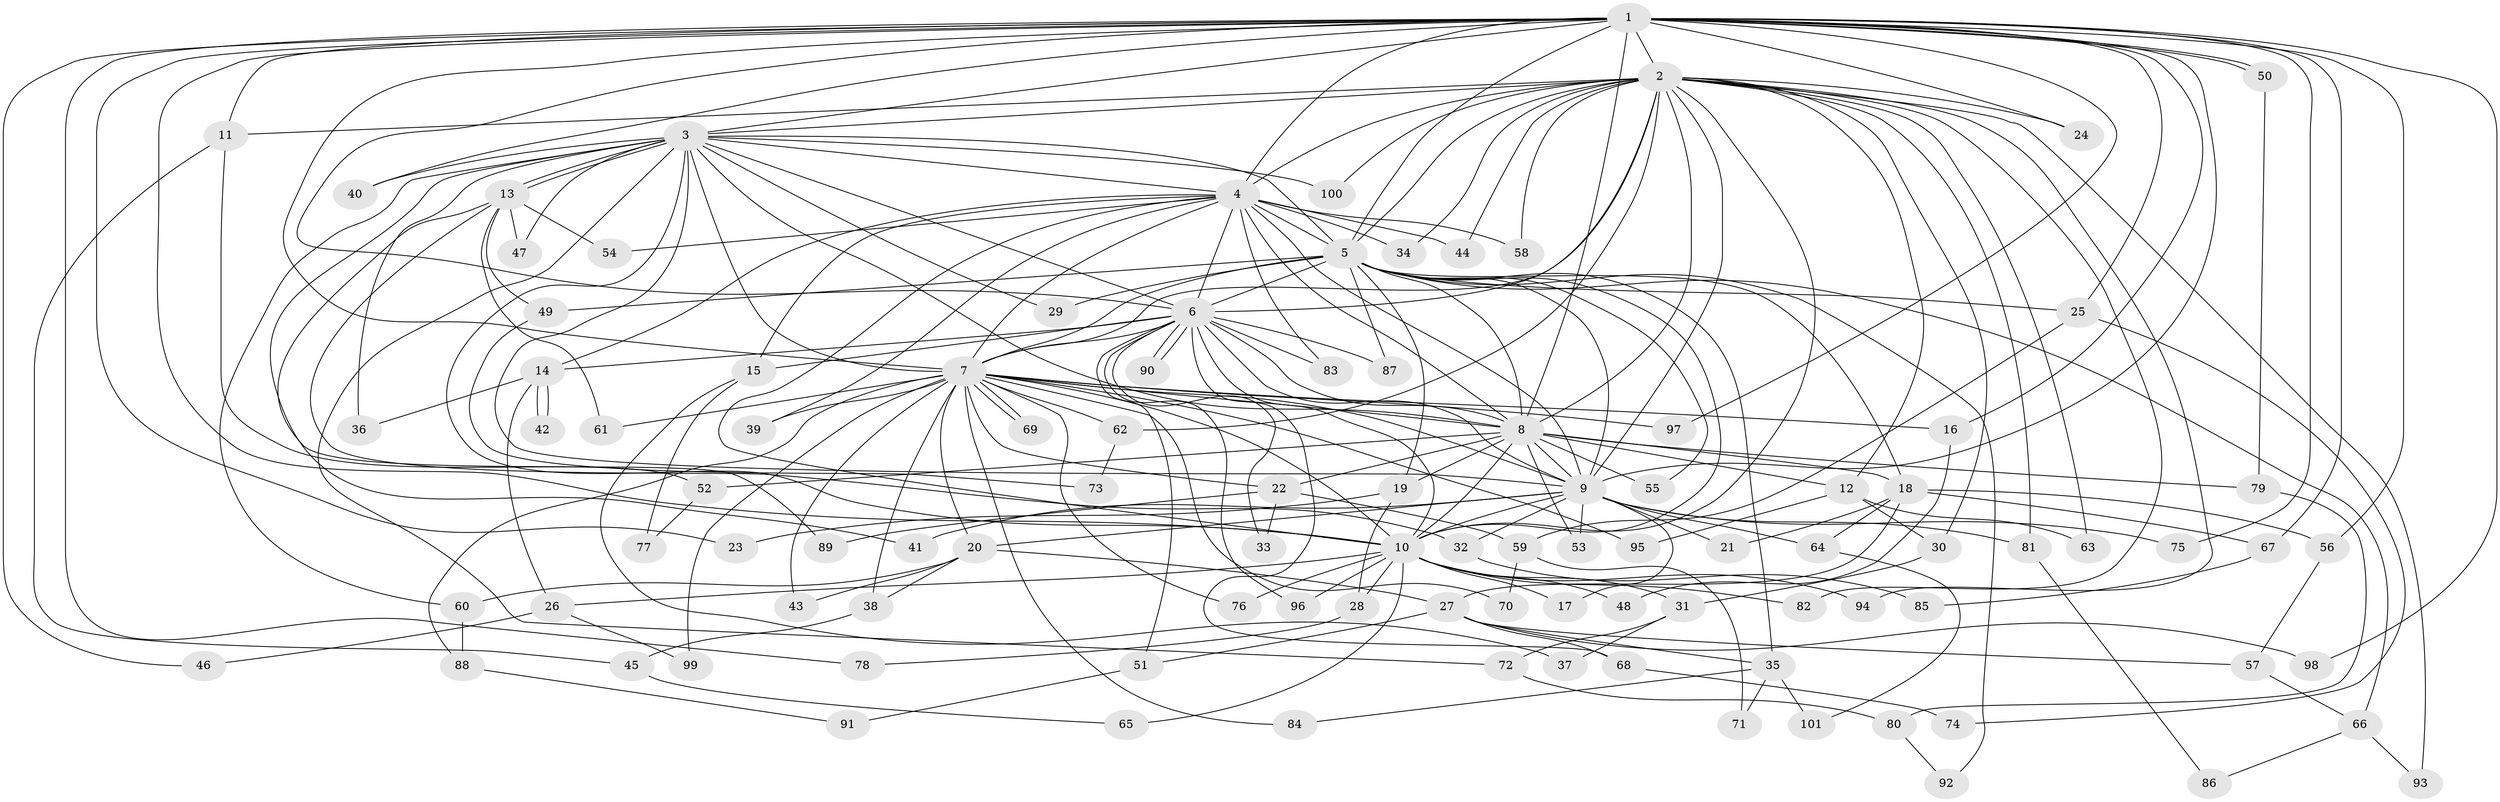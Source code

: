// coarse degree distribution, {29: 0.0125, 20: 0.0125, 16: 0.0125, 14: 0.0125, 18: 0.0125, 17: 0.0125, 23: 0.0125, 25: 0.0125, 4: 0.075, 7: 0.0125, 8: 0.0125, 3: 0.2, 2: 0.5125, 12: 0.0125, 6: 0.0125, 5: 0.05, 1: 0.0125}
// Generated by graph-tools (version 1.1) at 2025/51/02/27/25 19:51:42]
// undirected, 101 vertices, 227 edges
graph export_dot {
graph [start="1"]
  node [color=gray90,style=filled];
  1;
  2;
  3;
  4;
  5;
  6;
  7;
  8;
  9;
  10;
  11;
  12;
  13;
  14;
  15;
  16;
  17;
  18;
  19;
  20;
  21;
  22;
  23;
  24;
  25;
  26;
  27;
  28;
  29;
  30;
  31;
  32;
  33;
  34;
  35;
  36;
  37;
  38;
  39;
  40;
  41;
  42;
  43;
  44;
  45;
  46;
  47;
  48;
  49;
  50;
  51;
  52;
  53;
  54;
  55;
  56;
  57;
  58;
  59;
  60;
  61;
  62;
  63;
  64;
  65;
  66;
  67;
  68;
  69;
  70;
  71;
  72;
  73;
  74;
  75;
  76;
  77;
  78;
  79;
  80;
  81;
  82;
  83;
  84;
  85;
  86;
  87;
  88;
  89;
  90;
  91;
  92;
  93;
  94;
  95;
  96;
  97;
  98;
  99;
  100;
  101;
  1 -- 2;
  1 -- 3;
  1 -- 4;
  1 -- 5;
  1 -- 6;
  1 -- 7;
  1 -- 8;
  1 -- 9;
  1 -- 10;
  1 -- 11;
  1 -- 16;
  1 -- 23;
  1 -- 24;
  1 -- 25;
  1 -- 40;
  1 -- 46;
  1 -- 50;
  1 -- 50;
  1 -- 56;
  1 -- 67;
  1 -- 75;
  1 -- 78;
  1 -- 97;
  1 -- 98;
  2 -- 3;
  2 -- 4;
  2 -- 5;
  2 -- 6;
  2 -- 7;
  2 -- 8;
  2 -- 9;
  2 -- 10;
  2 -- 11;
  2 -- 12;
  2 -- 24;
  2 -- 30;
  2 -- 34;
  2 -- 44;
  2 -- 58;
  2 -- 62;
  2 -- 63;
  2 -- 81;
  2 -- 82;
  2 -- 93;
  2 -- 94;
  2 -- 100;
  3 -- 4;
  3 -- 5;
  3 -- 6;
  3 -- 7;
  3 -- 8;
  3 -- 9;
  3 -- 10;
  3 -- 13;
  3 -- 13;
  3 -- 29;
  3 -- 36;
  3 -- 40;
  3 -- 41;
  3 -- 47;
  3 -- 60;
  3 -- 72;
  3 -- 100;
  4 -- 5;
  4 -- 6;
  4 -- 7;
  4 -- 8;
  4 -- 9;
  4 -- 10;
  4 -- 14;
  4 -- 15;
  4 -- 34;
  4 -- 39;
  4 -- 44;
  4 -- 54;
  4 -- 58;
  4 -- 83;
  5 -- 6;
  5 -- 7;
  5 -- 8;
  5 -- 9;
  5 -- 10;
  5 -- 18;
  5 -- 19;
  5 -- 25;
  5 -- 29;
  5 -- 35;
  5 -- 49;
  5 -- 55;
  5 -- 66;
  5 -- 87;
  5 -- 92;
  6 -- 7;
  6 -- 8;
  6 -- 9;
  6 -- 10;
  6 -- 14;
  6 -- 15;
  6 -- 33;
  6 -- 51;
  6 -- 68;
  6 -- 83;
  6 -- 87;
  6 -- 90;
  6 -- 90;
  6 -- 96;
  7 -- 8;
  7 -- 9;
  7 -- 10;
  7 -- 16;
  7 -- 20;
  7 -- 22;
  7 -- 38;
  7 -- 39;
  7 -- 43;
  7 -- 61;
  7 -- 62;
  7 -- 69;
  7 -- 69;
  7 -- 70;
  7 -- 76;
  7 -- 84;
  7 -- 88;
  7 -- 95;
  7 -- 97;
  7 -- 99;
  8 -- 9;
  8 -- 10;
  8 -- 12;
  8 -- 18;
  8 -- 19;
  8 -- 22;
  8 -- 52;
  8 -- 53;
  8 -- 55;
  8 -- 79;
  9 -- 10;
  9 -- 17;
  9 -- 20;
  9 -- 21;
  9 -- 32;
  9 -- 41;
  9 -- 53;
  9 -- 64;
  9 -- 75;
  9 -- 81;
  10 -- 17;
  10 -- 26;
  10 -- 28;
  10 -- 31;
  10 -- 48;
  10 -- 65;
  10 -- 76;
  10 -- 82;
  10 -- 94;
  10 -- 96;
  11 -- 45;
  11 -- 52;
  12 -- 30;
  12 -- 63;
  12 -- 95;
  13 -- 32;
  13 -- 47;
  13 -- 49;
  13 -- 54;
  13 -- 61;
  13 -- 89;
  14 -- 26;
  14 -- 36;
  14 -- 42;
  14 -- 42;
  15 -- 37;
  15 -- 77;
  16 -- 48;
  18 -- 21;
  18 -- 27;
  18 -- 56;
  18 -- 64;
  18 -- 67;
  19 -- 23;
  19 -- 28;
  20 -- 27;
  20 -- 38;
  20 -- 43;
  20 -- 60;
  22 -- 33;
  22 -- 59;
  22 -- 89;
  25 -- 59;
  25 -- 74;
  26 -- 46;
  26 -- 99;
  27 -- 35;
  27 -- 51;
  27 -- 57;
  27 -- 68;
  27 -- 98;
  28 -- 78;
  30 -- 31;
  31 -- 37;
  31 -- 72;
  32 -- 85;
  35 -- 71;
  35 -- 84;
  35 -- 101;
  38 -- 45;
  45 -- 65;
  49 -- 73;
  50 -- 79;
  51 -- 91;
  52 -- 77;
  56 -- 57;
  57 -- 66;
  59 -- 70;
  59 -- 71;
  60 -- 88;
  62 -- 73;
  64 -- 101;
  66 -- 86;
  66 -- 93;
  67 -- 85;
  68 -- 74;
  72 -- 80;
  79 -- 80;
  80 -- 92;
  81 -- 86;
  88 -- 91;
}
